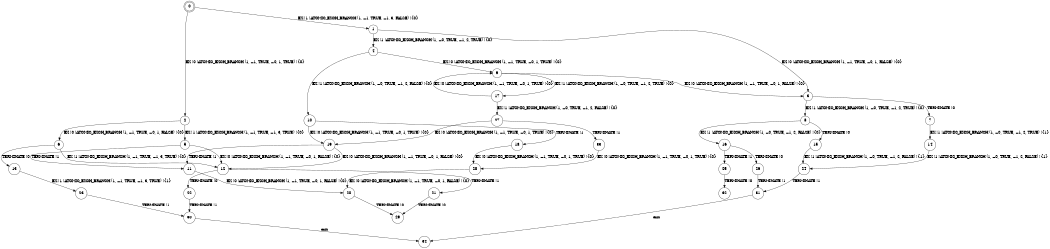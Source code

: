 digraph BCG {
size = "7, 10.5";
center = TRUE;
node [shape = circle];
0 [peripheries = 2];
0 -> 1 [label = "EX !1 !ATOMIC_EXCH_BRANCH (1, +1, TRUE, +1, 3, FALSE) !{0}"];
0 -> 2 [label = "EX !0 !ATOMIC_EXCH_BRANCH (1, +1, TRUE, +0, 1, TRUE) !{0}"];
1 -> 3 [label = "EX !0 !ATOMIC_EXCH_BRANCH (1, +1, TRUE, +0, 1, FALSE) !{0}"];
1 -> 4 [label = "EX !1 !ATOMIC_EXCH_BRANCH (1, +0, TRUE, +1, 2, TRUE) !{0}"];
2 -> 5 [label = "EX !1 !ATOMIC_EXCH_BRANCH (1, +1, TRUE, +1, 3, TRUE) !{0}"];
2 -> 6 [label = "EX !0 !ATOMIC_EXCH_BRANCH (1, +1, TRUE, +0, 1, FALSE) !{0}"];
3 -> 7 [label = "TERMINATE !0"];
3 -> 8 [label = "EX !1 !ATOMIC_EXCH_BRANCH (1, +0, TRUE, +1, 2, TRUE) !{0}"];
4 -> 9 [label = "EX !0 !ATOMIC_EXCH_BRANCH (1, +1, TRUE, +0, 1, TRUE) !{0}"];
4 -> 10 [label = "EX !1 !ATOMIC_EXCH_BRANCH (1, +0, TRUE, +1, 2, FALSE) !{0}"];
5 -> 11 [label = "TERMINATE !1"];
5 -> 12 [label = "EX !0 !ATOMIC_EXCH_BRANCH (1, +1, TRUE, +0, 1, FALSE) !{0}"];
6 -> 13 [label = "TERMINATE !0"];
6 -> 12 [label = "EX !1 !ATOMIC_EXCH_BRANCH (1, +1, TRUE, +1, 3, TRUE) !{0}"];
7 -> 14 [label = "EX !1 !ATOMIC_EXCH_BRANCH (1, +0, TRUE, +1, 2, TRUE) !{1}"];
8 -> 15 [label = "TERMINATE !0"];
8 -> 16 [label = "EX !1 !ATOMIC_EXCH_BRANCH (1, +0, TRUE, +1, 2, FALSE) !{0}"];
9 -> 17 [label = "EX !1 !ATOMIC_EXCH_BRANCH (1, +0, TRUE, +1, 2, TRUE) !{0}"];
9 -> 3 [label = "EX !0 !ATOMIC_EXCH_BRANCH (1, +1, TRUE, +0, 1, FALSE) !{0}"];
10 -> 18 [label = "TERMINATE !1"];
10 -> 19 [label = "EX !0 !ATOMIC_EXCH_BRANCH (1, +1, TRUE, +0, 1, TRUE) !{0}"];
11 -> 20 [label = "EX !0 !ATOMIC_EXCH_BRANCH (1, +1, TRUE, +0, 1, FALSE) !{0}"];
12 -> 21 [label = "TERMINATE !1"];
12 -> 22 [label = "TERMINATE !0"];
13 -> 23 [label = "EX !1 !ATOMIC_EXCH_BRANCH (1, +1, TRUE, +1, 3, TRUE) !{1}"];
14 -> 24 [label = "EX !1 !ATOMIC_EXCH_BRANCH (1, +0, TRUE, +1, 2, FALSE) !{1}"];
15 -> 24 [label = "EX !1 !ATOMIC_EXCH_BRANCH (1, +0, TRUE, +1, 2, FALSE) !{1}"];
16 -> 25 [label = "TERMINATE !1"];
16 -> 26 [label = "TERMINATE !0"];
17 -> 27 [label = "EX !1 !ATOMIC_EXCH_BRANCH (1, +0, TRUE, +1, 2, FALSE) !{0}"];
17 -> 9 [label = "EX !0 !ATOMIC_EXCH_BRANCH (1, +1, TRUE, +0, 1, TRUE) !{0}"];
18 -> 28 [label = "EX !0 !ATOMIC_EXCH_BRANCH (1, +1, TRUE, +0, 1, TRUE) !{0}"];
19 -> 11 [label = "TERMINATE !1"];
19 -> 12 [label = "EX !0 !ATOMIC_EXCH_BRANCH (1, +1, TRUE, +0, 1, FALSE) !{0}"];
20 -> 29 [label = "TERMINATE !0"];
21 -> 29 [label = "TERMINATE !0"];
22 -> 30 [label = "TERMINATE !1"];
23 -> 30 [label = "TERMINATE !1"];
24 -> 31 [label = "TERMINATE !1"];
25 -> 32 [label = "TERMINATE !0"];
26 -> 31 [label = "TERMINATE !1"];
27 -> 33 [label = "TERMINATE !1"];
27 -> 19 [label = "EX !0 !ATOMIC_EXCH_BRANCH (1, +1, TRUE, +0, 1, TRUE) !{0}"];
28 -> 20 [label = "EX !0 !ATOMIC_EXCH_BRANCH (1, +1, TRUE, +0, 1, FALSE) !{0}"];
30 -> 34 [label = "exit"];
31 -> 34 [label = "exit"];
33 -> 28 [label = "EX !0 !ATOMIC_EXCH_BRANCH (1, +1, TRUE, +0, 1, TRUE) !{0}"];
}
